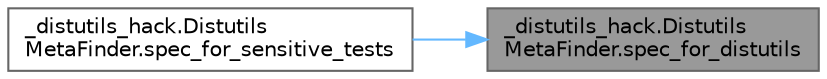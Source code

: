 digraph "_distutils_hack.DistutilsMetaFinder.spec_for_distutils"
{
 // LATEX_PDF_SIZE
  bgcolor="transparent";
  edge [fontname=Helvetica,fontsize=10,labelfontname=Helvetica,labelfontsize=10];
  node [fontname=Helvetica,fontsize=10,shape=box,height=0.2,width=0.4];
  rankdir="RL";
  Node1 [id="Node000001",label="_distutils_hack.Distutils\lMetaFinder.spec_for_distutils",height=0.2,width=0.4,color="gray40", fillcolor="grey60", style="filled", fontcolor="black",tooltip=" "];
  Node1 -> Node2 [id="edge1_Node000001_Node000002",dir="back",color="steelblue1",style="solid",tooltip=" "];
  Node2 [id="Node000002",label="_distutils_hack.Distutils\lMetaFinder.spec_for_sensitive_tests",height=0.2,width=0.4,color="grey40", fillcolor="white", style="filled",URL="$class__distutils__hack_1_1_distutils_meta_finder.html#a5f46cfe1b9736215274f4ccce4080751",tooltip=" "];
}
